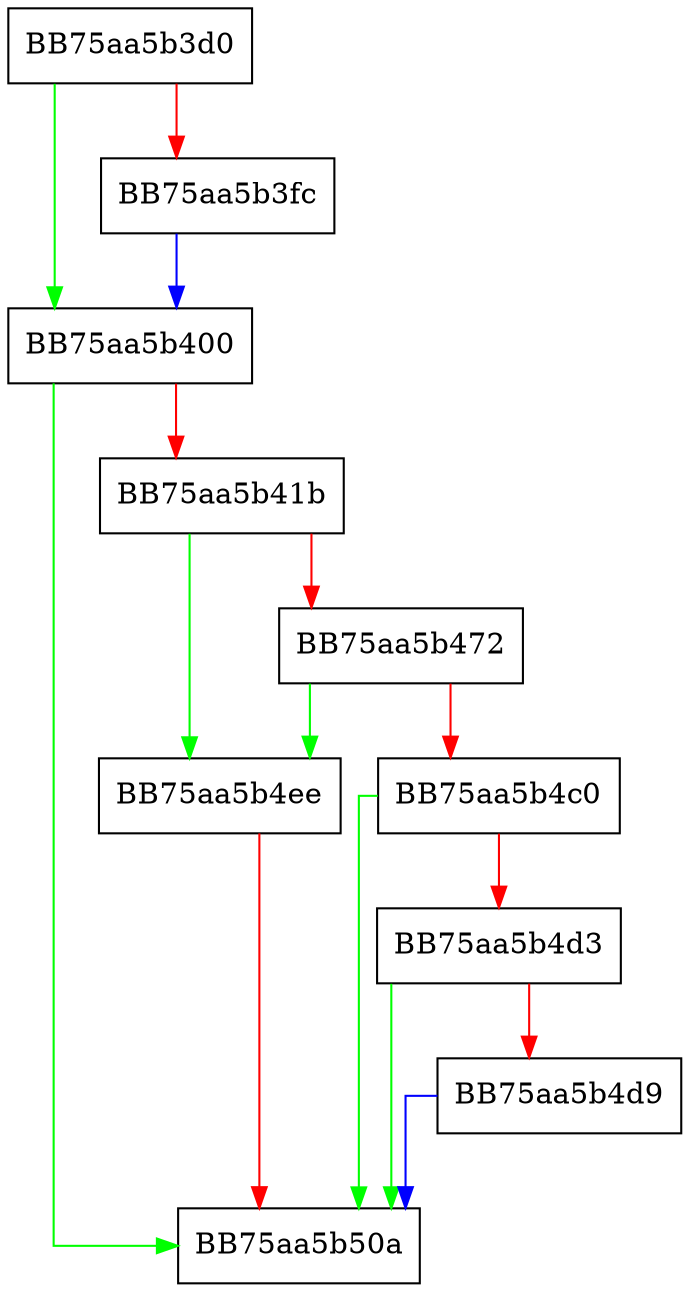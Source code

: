 digraph RetrieveExceptionandlerLength {
  node [shape="box"];
  graph [splines=ortho];
  BB75aa5b3d0 -> BB75aa5b400 [color="green"];
  BB75aa5b3d0 -> BB75aa5b3fc [color="red"];
  BB75aa5b3fc -> BB75aa5b400 [color="blue"];
  BB75aa5b400 -> BB75aa5b50a [color="green"];
  BB75aa5b400 -> BB75aa5b41b [color="red"];
  BB75aa5b41b -> BB75aa5b4ee [color="green"];
  BB75aa5b41b -> BB75aa5b472 [color="red"];
  BB75aa5b472 -> BB75aa5b4ee [color="green"];
  BB75aa5b472 -> BB75aa5b4c0 [color="red"];
  BB75aa5b4c0 -> BB75aa5b50a [color="green"];
  BB75aa5b4c0 -> BB75aa5b4d3 [color="red"];
  BB75aa5b4d3 -> BB75aa5b50a [color="green"];
  BB75aa5b4d3 -> BB75aa5b4d9 [color="red"];
  BB75aa5b4d9 -> BB75aa5b50a [color="blue"];
  BB75aa5b4ee -> BB75aa5b50a [color="red"];
}